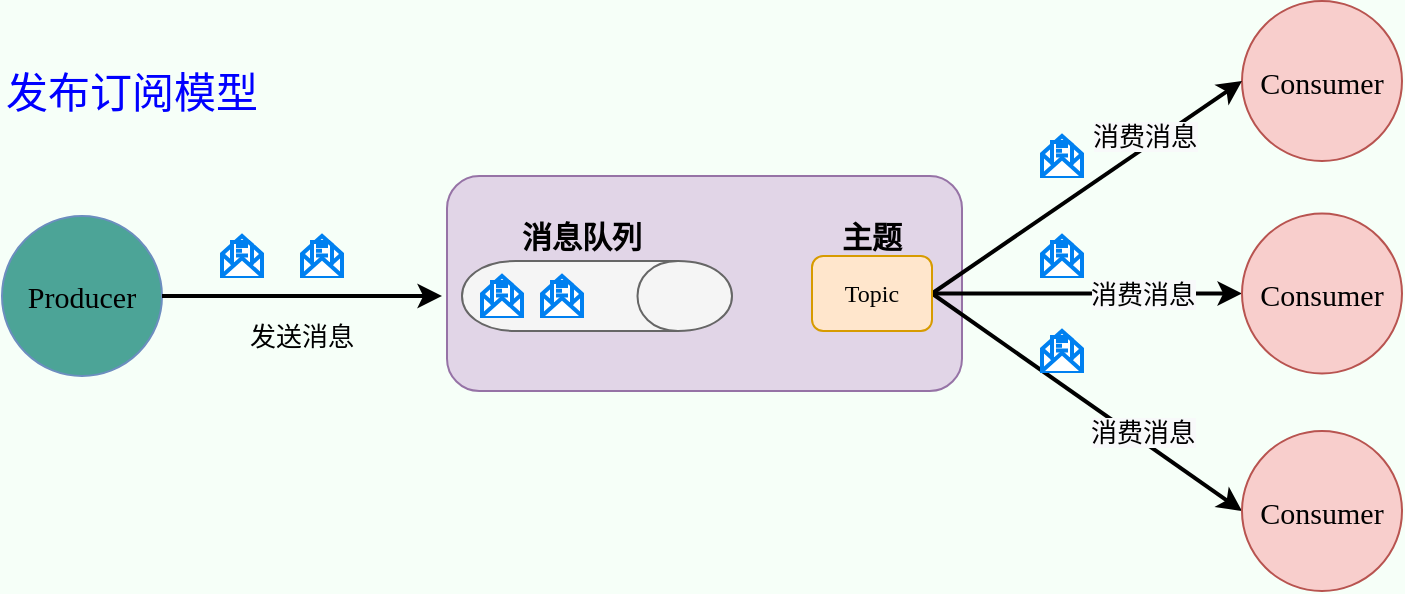 <mxfile version="20.3.0" type="device"><diagram id="4upf38i2IvtcCPuh0ZQV" name="Page-1"><mxGraphModel dx="1029" dy="903" grid="1" gridSize="10" guides="1" tooltips="1" connect="1" arrows="1" fold="1" page="1" pageScale="1" pageWidth="827" pageHeight="1169" background="#F6FFF8" math="0" shadow="0"><root><mxCell id="0"/><mxCell id="1" parent="0"/><mxCell id="qAD9KBv9kb23z6cMjDz7-17" value="" style="rounded=1;whiteSpace=wrap;html=1;fillColor=#e1d5e7;strokeColor=#9673a6;fontFamily=JetBrains Mono;fontSource=https%3A%2F%2Ffonts.googleapis.com%2Fcss%3Ffamily%3DJetBrains%2BMono;" vertex="1" parent="1"><mxGeometry x="502.5" y="440" width="257.5" height="107.5" as="geometry"/></mxCell><mxCell id="qAD9KBv9kb23z6cMjDz7-1" value="&lt;font style=&quot;font-size: 15px&quot;&gt;Producer&lt;/font&gt;" style="ellipse;whiteSpace=wrap;html=1;aspect=fixed;fillColor=#4CA497;strokeColor=#6c8ebf;sketch=0;shadow=0;fontFamily=JetBrains Mono;fontSource=https%3A%2F%2Ffonts.googleapis.com%2Fcss%3Ffamily%3DJetBrains%2BMono;" vertex="1" parent="1"><mxGeometry x="280" y="460" width="80" height="80" as="geometry"/></mxCell><mxCell id="qAD9KBv9kb23z6cMjDz7-2" value="" style="endArrow=classic;html=1;fontSize=15;fontColor=#FF8000;exitX=1;exitY=0.5;exitDx=0;exitDy=0;sketch=0;shadow=0;strokeWidth=2;fontFamily=JetBrains Mono;fontSource=https%3A%2F%2Ffonts.googleapis.com%2Fcss%3Ffamily%3DJetBrains%2BMono;" edge="1" parent="1" source="qAD9KBv9kb23z6cMjDz7-1"><mxGeometry width="50" height="50" relative="1" as="geometry"><mxPoint x="370" y="510" as="sourcePoint"/><mxPoint x="500" y="500" as="targetPoint"/></mxGeometry></mxCell><mxCell id="qAD9KBv9kb23z6cMjDz7-3" value="" style="html=1;verticalLabelPosition=bottom;align=center;labelBackgroundColor=#ffffff;verticalAlign=top;strokeWidth=2;strokeColor=#0080F0;shadow=0;dashed=0;shape=mxgraph.ios7.icons.envelope_(message);fontSize=15;fontColor=#FF8000;sketch=0;fontFamily=JetBrains Mono;fontSource=https%3A%2F%2Ffonts.googleapis.com%2Fcss%3Ffamily%3DJetBrains%2BMono;" vertex="1" parent="1"><mxGeometry x="390" y="470" width="20" height="20" as="geometry"/></mxCell><mxCell id="qAD9KBv9kb23z6cMjDz7-4" value="" style="shape=cylinder;whiteSpace=wrap;html=1;boundedLbl=1;backgroundOutline=1;rotation=90;fillColor=#f5f5f5;strokeColor=#666666;fontColor=#333333;sketch=0;shadow=0;fontFamily=JetBrains Mono;fontSource=https%3A%2F%2Ffonts.googleapis.com%2Fcss%3Ffamily%3DJetBrains%2BMono;" vertex="1" parent="1"><mxGeometry x="560" y="432.5" width="35" height="135" as="geometry"/></mxCell><mxCell id="qAD9KBv9kb23z6cMjDz7-5" value="" style="html=1;verticalLabelPosition=bottom;align=center;labelBackgroundColor=#ffffff;verticalAlign=top;strokeWidth=2;strokeColor=#0080F0;shadow=0;dashed=0;shape=mxgraph.ios7.icons.envelope_(message);fontSize=15;fontColor=#FF8000;sketch=0;fontFamily=JetBrains Mono;fontSource=https%3A%2F%2Ffonts.googleapis.com%2Fcss%3Ffamily%3DJetBrains%2BMono;" vertex="1" parent="1"><mxGeometry x="430" y="470" width="20" height="20" as="geometry"/></mxCell><mxCell id="qAD9KBv9kb23z6cMjDz7-6" value="" style="html=1;verticalLabelPosition=bottom;align=center;labelBackgroundColor=#ffffff;verticalAlign=top;strokeWidth=2;strokeColor=#0080F0;shadow=0;dashed=0;shape=mxgraph.ios7.icons.envelope_(message);fontSize=15;fontColor=#FF8000;sketch=0;fontFamily=JetBrains Mono;fontSource=https%3A%2F%2Ffonts.googleapis.com%2Fcss%3Ffamily%3DJetBrains%2BMono;" vertex="1" parent="1"><mxGeometry x="550" y="490" width="20" height="20" as="geometry"/></mxCell><mxCell id="qAD9KBv9kb23z6cMjDz7-7" value="" style="html=1;verticalLabelPosition=bottom;align=center;labelBackgroundColor=#ffffff;verticalAlign=top;strokeWidth=2;strokeColor=#0080F0;shadow=0;dashed=0;shape=mxgraph.ios7.icons.envelope_(message);fontSize=15;fontColor=#FF8000;sketch=0;fontFamily=JetBrains Mono;fontSource=https%3A%2F%2Ffonts.googleapis.com%2Fcss%3Ffamily%3DJetBrains%2BMono;" vertex="1" parent="1"><mxGeometry x="520" y="490" width="20" height="20" as="geometry"/></mxCell><mxCell id="qAD9KBv9kb23z6cMjDz7-8" value="&lt;span style=&quot;font-size: 15px&quot;&gt;Consumer&lt;br&gt;&lt;/span&gt;" style="ellipse;whiteSpace=wrap;html=1;aspect=fixed;fillColor=#f8cecc;strokeColor=#b85450;sketch=0;shadow=0;fontFamily=JetBrains Mono;fontSource=https%3A%2F%2Ffonts.googleapis.com%2Fcss%3Ffamily%3DJetBrains%2BMono;" vertex="1" parent="1"><mxGeometry x="900" y="352.5" width="80" height="80" as="geometry"/></mxCell><mxCell id="qAD9KBv9kb23z6cMjDz7-9" value="" style="endArrow=none;html=1;fontSize=15;fontColor=#FF8000;exitX=0;exitY=0.5;exitDx=0;exitDy=0;sketch=0;shadow=0;strokeWidth=2;startArrow=classic;startFill=1;endFill=0;fontFamily=JetBrains Mono;fontSource=https%3A%2F%2Ffonts.googleapis.com%2Fcss%3Ffamily%3DJetBrains%2BMono;entryX=1;entryY=0.5;entryDx=0;entryDy=0;" edge="1" parent="1" source="qAD9KBv9kb23z6cMjDz7-8" target="qAD9KBv9kb23z6cMjDz7-18"><mxGeometry width="50" height="50" relative="1" as="geometry"><mxPoint x="795" y="460" as="sourcePoint"/><mxPoint x="790" y="460" as="targetPoint"/></mxGeometry></mxCell><mxCell id="qAD9KBv9kb23z6cMjDz7-48" value="&lt;span style=&quot;font-size: 13px; background-color: rgb(248, 249, 250);&quot;&gt;消费消息&lt;/span&gt;" style="edgeLabel;html=1;align=center;verticalAlign=middle;resizable=0;points=[];fontFamily=JetBrains Mono;" vertex="1" connectable="0" parent="qAD9KBv9kb23z6cMjDz7-9"><mxGeometry x="-0.46" relative="1" as="geometry"><mxPoint x="-8" y="-1" as="offset"/></mxGeometry></mxCell><mxCell id="qAD9KBv9kb23z6cMjDz7-11" value="发送消息" style="text;html=1;strokeColor=none;fillColor=none;align=center;verticalAlign=middle;whiteSpace=wrap;rounded=0;sketch=0;shadow=0;fontSize=13;fontFamily=JetBrains Mono;fontSource=https%3A%2F%2Ffonts.googleapis.com%2Fcss%3Ffamily%3DJetBrains%2BMono;" vertex="1" parent="1"><mxGeometry x="400" y="510" width="60" height="20" as="geometry"/></mxCell><mxCell id="qAD9KBv9kb23z6cMjDz7-12" value="消息队列" style="text;html=1;strokeColor=none;fillColor=none;align=center;verticalAlign=middle;whiteSpace=wrap;rounded=0;sketch=0;shadow=0;fontSize=15;fontStyle=1;fontFamily=JetBrains Mono;fontSource=https%3A%2F%2Ffonts.googleapis.com%2Fcss%3Ffamily%3DJetBrains%2BMono;" vertex="1" parent="1"><mxGeometry x="530" y="460" width="80" height="20" as="geometry"/></mxCell><mxCell id="qAD9KBv9kb23z6cMjDz7-14" value="" style="html=1;verticalLabelPosition=bottom;align=center;labelBackgroundColor=#ffffff;verticalAlign=top;strokeWidth=2;strokeColor=#0080F0;shadow=0;dashed=0;shape=mxgraph.ios7.icons.envelope_(message);fontSize=15;fontColor=#FF8000;sketch=0;fontFamily=JetBrains Mono;fontSource=https%3A%2F%2Ffonts.googleapis.com%2Fcss%3Ffamily%3DJetBrains%2BMono;" vertex="1" parent="1"><mxGeometry x="800" y="420" width="20" height="20" as="geometry"/></mxCell><mxCell id="qAD9KBv9kb23z6cMjDz7-39" style="edgeStyle=none;rounded=0;orthogonalLoop=1;jettySize=auto;html=1;entryX=0;entryY=0.5;entryDx=0;entryDy=0;strokeWidth=2;fontFamily=JetBrains Mono;fontSource=https%3A%2F%2Ffonts.googleapis.com%2Fcss%3Ffamily%3DJetBrains%2BMono;exitX=1;exitY=0.5;exitDx=0;exitDy=0;" edge="1" parent="1" source="qAD9KBv9kb23z6cMjDz7-18" target="qAD9KBv9kb23z6cMjDz7-24"><mxGeometry relative="1" as="geometry"><mxPoint x="750" y="500" as="sourcePoint"/></mxGeometry></mxCell><mxCell id="qAD9KBv9kb23z6cMjDz7-46" style="edgeStyle=none;rounded=0;orthogonalLoop=1;jettySize=auto;html=1;entryX=0;entryY=0.5;entryDx=0;entryDy=0;strokeWidth=2;fontFamily=JetBrains Mono;fontSource=https%3A%2F%2Ffonts.googleapis.com%2Fcss%3Ffamily%3DJetBrains%2BMono;" edge="1" parent="1" source="qAD9KBv9kb23z6cMjDz7-18" target="qAD9KBv9kb23z6cMjDz7-23"><mxGeometry relative="1" as="geometry"/></mxCell><mxCell id="qAD9KBv9kb23z6cMjDz7-18" value="Topic" style="rounded=1;whiteSpace=wrap;html=1;fillColor=#ffe6cc;strokeColor=#d79b00;fontFamily=JetBrains Mono;fontSource=https%3A%2F%2Ffonts.googleapis.com%2Fcss%3Ffamily%3DJetBrains%2BMono;" vertex="1" parent="1"><mxGeometry x="685" y="480" width="60" height="37.5" as="geometry"/></mxCell><mxCell id="qAD9KBv9kb23z6cMjDz7-19" value="主题" style="text;html=1;strokeColor=none;fillColor=none;align=center;verticalAlign=middle;whiteSpace=wrap;rounded=0;sketch=0;shadow=0;fontSize=15;fontStyle=1;fontFamily=JetBrains Mono;fontSource=https%3A%2F%2Ffonts.googleapis.com%2Fcss%3Ffamily%3DJetBrains%2BMono;" vertex="1" parent="1"><mxGeometry x="675" y="460" width="80" height="20" as="geometry"/></mxCell><mxCell id="qAD9KBv9kb23z6cMjDz7-20" value="发布订阅模型" style="text;html=1;fontSize=21;fontColor=#0000FF;fontFamily=JetBrains Mono;fontSource=https%3A%2F%2Ffonts.googleapis.com%2Fcss%3Ffamily%3DJetBrains%2BMono;" vertex="1" parent="1"><mxGeometry x="280" y="380" width="70" height="30" as="geometry"/></mxCell><mxCell id="qAD9KBv9kb23z6cMjDz7-23" value="&lt;span style=&quot;font-size: 15px&quot;&gt;Consumer&lt;br&gt;&lt;/span&gt;" style="ellipse;whiteSpace=wrap;html=1;aspect=fixed;fillColor=#f8cecc;strokeColor=#b85450;sketch=0;shadow=0;fontFamily=JetBrains Mono;fontSource=https%3A%2F%2Ffonts.googleapis.com%2Fcss%3Ffamily%3DJetBrains%2BMono;" vertex="1" parent="1"><mxGeometry x="900" y="458.75" width="80" height="80" as="geometry"/></mxCell><mxCell id="qAD9KBv9kb23z6cMjDz7-24" value="&lt;span style=&quot;font-size: 15px&quot;&gt;Consumer&lt;br&gt;&lt;/span&gt;" style="ellipse;whiteSpace=wrap;html=1;aspect=fixed;fillColor=#f8cecc;strokeColor=#b85450;sketch=0;shadow=0;fontFamily=JetBrains Mono;fontSource=https%3A%2F%2Ffonts.googleapis.com%2Fcss%3Ffamily%3DJetBrains%2BMono;" vertex="1" parent="1"><mxGeometry x="900" y="567.5" width="80" height="80" as="geometry"/></mxCell><mxCell id="qAD9KBv9kb23z6cMjDz7-40" value="" style="html=1;verticalLabelPosition=bottom;align=center;labelBackgroundColor=#ffffff;verticalAlign=top;strokeWidth=2;strokeColor=#0080F0;shadow=0;dashed=0;shape=mxgraph.ios7.icons.envelope_(message);fontSize=15;fontColor=#FF8000;sketch=0;fontFamily=JetBrains Mono;fontSource=https%3A%2F%2Ffonts.googleapis.com%2Fcss%3Ffamily%3DJetBrains%2BMono;" vertex="1" parent="1"><mxGeometry x="800" y="517.5" width="20" height="20" as="geometry"/></mxCell><mxCell id="qAD9KBv9kb23z6cMjDz7-47" value="" style="html=1;verticalLabelPosition=bottom;align=center;labelBackgroundColor=#ffffff;verticalAlign=top;strokeWidth=2;strokeColor=#0080F0;shadow=0;dashed=0;shape=mxgraph.ios7.icons.envelope_(message);fontSize=15;fontColor=#FF8000;sketch=0;fontFamily=JetBrains Mono;fontSource=https%3A%2F%2Ffonts.googleapis.com%2Fcss%3Ffamily%3DJetBrains%2BMono;" vertex="1" parent="1"><mxGeometry x="800" y="470" width="20" height="20" as="geometry"/></mxCell><mxCell id="qAD9KBv9kb23z6cMjDz7-49" value="&lt;span style=&quot;font-size: 13px; background-color: rgb(248, 249, 250);&quot;&gt;消费消息&lt;/span&gt;" style="edgeLabel;html=1;align=center;verticalAlign=middle;resizable=0;points=[];fontFamily=JetBrains Mono;" vertex="1" connectable="0" parent="1"><mxGeometry x="850.004" y="498.745" as="geometry"/></mxCell><mxCell id="qAD9KBv9kb23z6cMjDz7-50" value="&lt;span style=&quot;font-size: 13px; background-color: rgb(248, 249, 250);&quot;&gt;消费消息&lt;/span&gt;" style="edgeLabel;html=1;align=center;verticalAlign=middle;resizable=0;points=[];fontFamily=JetBrains Mono;" vertex="1" connectable="0" parent="1"><mxGeometry x="850.004" y="567.495" as="geometry"/></mxCell></root></mxGraphModel></diagram></mxfile>